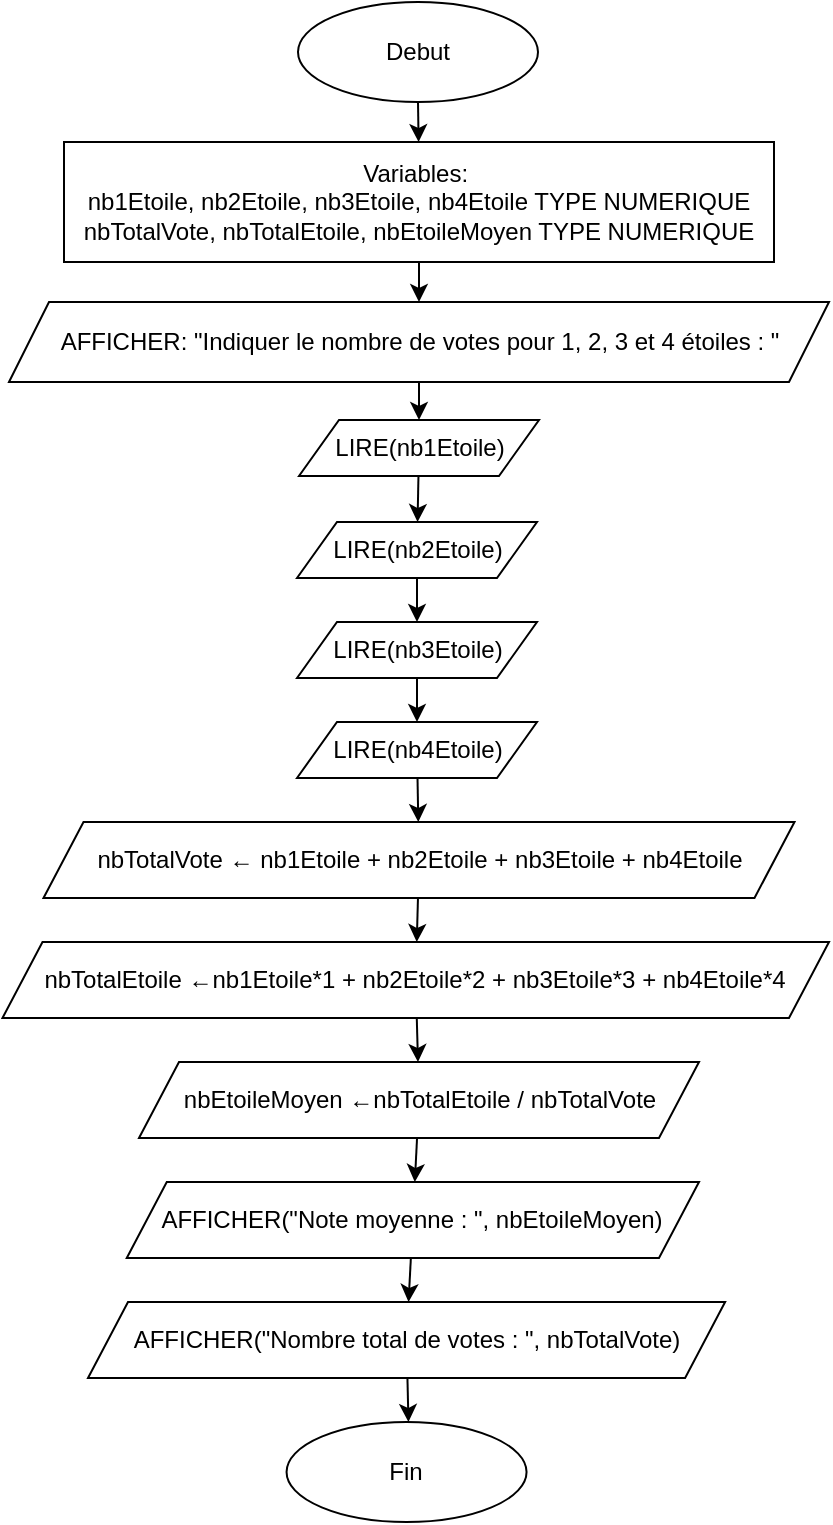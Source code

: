 <mxfile>
    <diagram id="SsV2E5Sw_Dc-AI6xw_YH" name="Page-1">
        <mxGraphModel dx="1386" dy="779" grid="1" gridSize="10" guides="1" tooltips="1" connect="1" arrows="1" fold="1" page="1" pageScale="1" pageWidth="850" pageHeight="1100" math="0" shadow="0">
            <root>
                <mxCell id="0"/>
                <mxCell id="1" parent="0"/>
                <mxCell id="73" value="" style="edgeStyle=none;html=1;" edge="1" parent="1" source="71" target="72">
                    <mxGeometry relative="1" as="geometry"/>
                </mxCell>
                <mxCell id="71" value="Debut" style="ellipse;whiteSpace=wrap;html=1;" vertex="1" parent="1">
                    <mxGeometry x="365" y="10" width="120" height="50" as="geometry"/>
                </mxCell>
                <mxCell id="75" value="" style="edgeStyle=none;html=1;" edge="1" parent="1" source="72" target="74">
                    <mxGeometry relative="1" as="geometry"/>
                </mxCell>
                <mxCell id="72" value="Variables:&amp;nbsp;&lt;br&gt;nb1Etoile, nb2Etoile, nb3Etoile, nb4Etoile TYPE NUMERIQUE&lt;br&gt;nbTotalVote, nbTotalEtoile, nbEtoileMoyen TYPE NUMERIQUE" style="whiteSpace=wrap;html=1;" vertex="1" parent="1">
                    <mxGeometry x="248" y="80" width="355" height="60" as="geometry"/>
                </mxCell>
                <mxCell id="77" value="" style="edgeStyle=none;html=1;" edge="1" parent="1" source="74" target="76">
                    <mxGeometry relative="1" as="geometry"/>
                </mxCell>
                <mxCell id="74" value="AFFICHER: &quot;Indiquer le nombre de votes pour 1, 2, 3 et 4 étoiles : &quot;" style="shape=parallelogram;perimeter=parallelogramPerimeter;whiteSpace=wrap;html=1;fixedSize=1;" vertex="1" parent="1">
                    <mxGeometry x="220.5" y="160" width="410" height="40" as="geometry"/>
                </mxCell>
                <mxCell id="81" value="" style="edgeStyle=none;html=1;" edge="1" parent="1" source="76" target="80">
                    <mxGeometry relative="1" as="geometry"/>
                </mxCell>
                <mxCell id="76" value="LIRE(nb1Etoile)" style="shape=parallelogram;perimeter=parallelogramPerimeter;whiteSpace=wrap;html=1;fixedSize=1;" vertex="1" parent="1">
                    <mxGeometry x="365.5" y="219" width="120" height="28" as="geometry"/>
                </mxCell>
                <mxCell id="85" value="" style="edgeStyle=none;html=1;" edge="1" parent="1" source="78" target="84">
                    <mxGeometry relative="1" as="geometry"/>
                </mxCell>
                <mxCell id="78" value="LIRE(nb4Etoile)" style="shape=parallelogram;perimeter=parallelogramPerimeter;whiteSpace=wrap;html=1;fixedSize=1;" vertex="1" parent="1">
                    <mxGeometry x="364.5" y="370" width="120" height="28" as="geometry"/>
                </mxCell>
                <mxCell id="83" value="" style="edgeStyle=none;html=1;" edge="1" parent="1" source="79" target="78">
                    <mxGeometry relative="1" as="geometry"/>
                </mxCell>
                <mxCell id="79" value="LIRE(nb3Etoile)" style="shape=parallelogram;perimeter=parallelogramPerimeter;whiteSpace=wrap;html=1;fixedSize=1;" vertex="1" parent="1">
                    <mxGeometry x="364.5" y="320" width="120" height="28" as="geometry"/>
                </mxCell>
                <mxCell id="82" value="" style="edgeStyle=none;html=1;" edge="1" parent="1" source="80" target="79">
                    <mxGeometry relative="1" as="geometry"/>
                </mxCell>
                <mxCell id="80" value="LIRE(nb2Etoile)" style="shape=parallelogram;perimeter=parallelogramPerimeter;whiteSpace=wrap;html=1;fixedSize=1;" vertex="1" parent="1">
                    <mxGeometry x="364.5" y="270" width="120" height="28" as="geometry"/>
                </mxCell>
                <mxCell id="87" value="" style="edgeStyle=none;html=1;" edge="1" parent="1" source="84" target="86">
                    <mxGeometry relative="1" as="geometry"/>
                </mxCell>
                <mxCell id="84" value="nbTotalVote ← nb1Etoile + nb2Etoile + nb3Etoile + nb4Etoile" style="shape=parallelogram;perimeter=parallelogramPerimeter;whiteSpace=wrap;html=1;fixedSize=1;" vertex="1" parent="1">
                    <mxGeometry x="237.75" y="420" width="375.5" height="38" as="geometry"/>
                </mxCell>
                <mxCell id="89" value="" style="edgeStyle=none;html=1;" edge="1" parent="1" source="86" target="88">
                    <mxGeometry relative="1" as="geometry"/>
                </mxCell>
                <mxCell id="86" value="nbTotalEtoile ←nb1Etoile*1 + nb2Etoile*2 + nb3Etoile*3 + nb4Etoile*4" style="shape=parallelogram;perimeter=parallelogramPerimeter;whiteSpace=wrap;html=1;fixedSize=1;" vertex="1" parent="1">
                    <mxGeometry x="217.25" y="480" width="413.25" height="38" as="geometry"/>
                </mxCell>
                <mxCell id="91" value="" style="edgeStyle=none;html=1;" edge="1" parent="1" source="88" target="90">
                    <mxGeometry relative="1" as="geometry"/>
                </mxCell>
                <mxCell id="88" value="nbEtoileMoyen ←nbTotalEtoile / nbTotalVote" style="shape=parallelogram;perimeter=parallelogramPerimeter;whiteSpace=wrap;html=1;fixedSize=1;" vertex="1" parent="1">
                    <mxGeometry x="285.5" y="540" width="280" height="38" as="geometry"/>
                </mxCell>
                <mxCell id="93" value="" style="edgeStyle=none;html=1;" edge="1" parent="1" source="90" target="92">
                    <mxGeometry relative="1" as="geometry"/>
                </mxCell>
                <mxCell id="90" value="AFFICHER(&quot;Note moyenne : &quot;, nbEtoileMoyen)&lt;br/&gt;" style="shape=parallelogram;perimeter=parallelogramPerimeter;whiteSpace=wrap;html=1;fixedSize=1;" vertex="1" parent="1">
                    <mxGeometry x="279.38" y="600" width="286.12" height="38" as="geometry"/>
                </mxCell>
                <mxCell id="95" value="" style="edgeStyle=none;html=1;" edge="1" parent="1" source="92" target="94">
                    <mxGeometry relative="1" as="geometry"/>
                </mxCell>
                <mxCell id="92" value="AFFICHER(&quot;Nombre total de votes : &quot;, nbTotalVote)" style="shape=parallelogram;perimeter=parallelogramPerimeter;whiteSpace=wrap;html=1;fixedSize=1;" vertex="1" parent="1">
                    <mxGeometry x="260" y="660" width="318.56" height="38" as="geometry"/>
                </mxCell>
                <mxCell id="94" value="Fin" style="ellipse;whiteSpace=wrap;html=1;" vertex="1" parent="1">
                    <mxGeometry x="359.28" y="720" width="120" height="50" as="geometry"/>
                </mxCell>
            </root>
        </mxGraphModel>
    </diagram>
</mxfile>